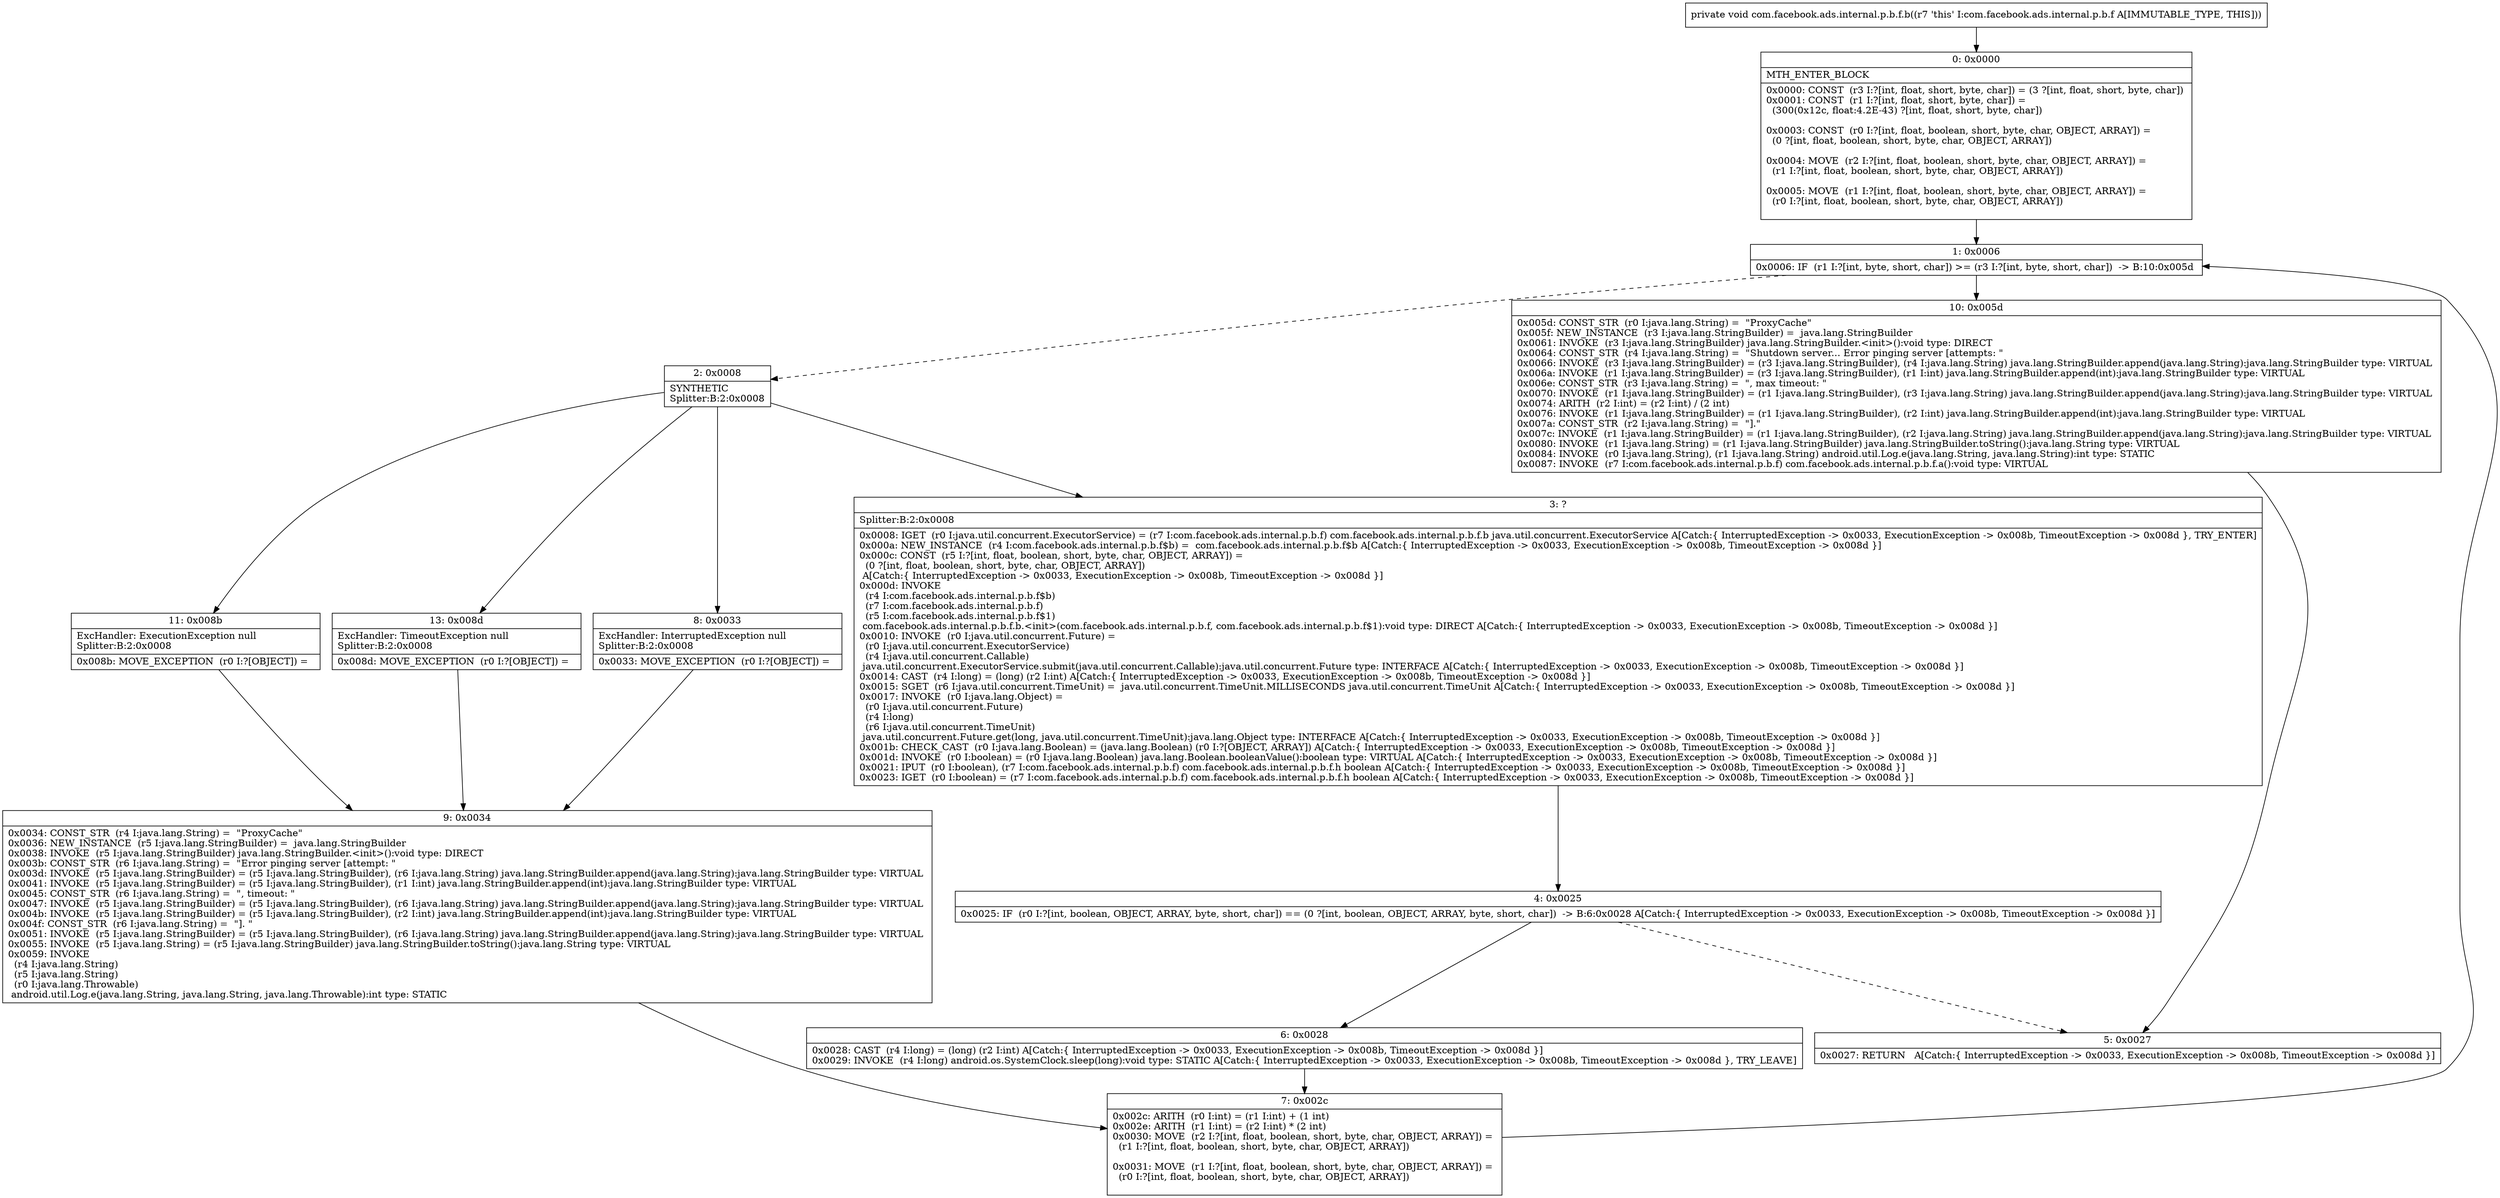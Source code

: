 digraph "CFG forcom.facebook.ads.internal.p.b.f.b()V" {
Node_0 [shape=record,label="{0\:\ 0x0000|MTH_ENTER_BLOCK\l|0x0000: CONST  (r3 I:?[int, float, short, byte, char]) = (3 ?[int, float, short, byte, char]) \l0x0001: CONST  (r1 I:?[int, float, short, byte, char]) = \l  (300(0x12c, float:4.2E\-43) ?[int, float, short, byte, char])\l \l0x0003: CONST  (r0 I:?[int, float, boolean, short, byte, char, OBJECT, ARRAY]) = \l  (0 ?[int, float, boolean, short, byte, char, OBJECT, ARRAY])\l \l0x0004: MOVE  (r2 I:?[int, float, boolean, short, byte, char, OBJECT, ARRAY]) = \l  (r1 I:?[int, float, boolean, short, byte, char, OBJECT, ARRAY])\l \l0x0005: MOVE  (r1 I:?[int, float, boolean, short, byte, char, OBJECT, ARRAY]) = \l  (r0 I:?[int, float, boolean, short, byte, char, OBJECT, ARRAY])\l \l}"];
Node_1 [shape=record,label="{1\:\ 0x0006|0x0006: IF  (r1 I:?[int, byte, short, char]) \>= (r3 I:?[int, byte, short, char])  \-\> B:10:0x005d \l}"];
Node_2 [shape=record,label="{2\:\ 0x0008|SYNTHETIC\lSplitter:B:2:0x0008\l}"];
Node_3 [shape=record,label="{3\:\ ?|Splitter:B:2:0x0008\l|0x0008: IGET  (r0 I:java.util.concurrent.ExecutorService) = (r7 I:com.facebook.ads.internal.p.b.f) com.facebook.ads.internal.p.b.f.b java.util.concurrent.ExecutorService A[Catch:\{ InterruptedException \-\> 0x0033, ExecutionException \-\> 0x008b, TimeoutException \-\> 0x008d \}, TRY_ENTER]\l0x000a: NEW_INSTANCE  (r4 I:com.facebook.ads.internal.p.b.f$b) =  com.facebook.ads.internal.p.b.f$b A[Catch:\{ InterruptedException \-\> 0x0033, ExecutionException \-\> 0x008b, TimeoutException \-\> 0x008d \}]\l0x000c: CONST  (r5 I:?[int, float, boolean, short, byte, char, OBJECT, ARRAY]) = \l  (0 ?[int, float, boolean, short, byte, char, OBJECT, ARRAY])\l A[Catch:\{ InterruptedException \-\> 0x0033, ExecutionException \-\> 0x008b, TimeoutException \-\> 0x008d \}]\l0x000d: INVOKE  \l  (r4 I:com.facebook.ads.internal.p.b.f$b)\l  (r7 I:com.facebook.ads.internal.p.b.f)\l  (r5 I:com.facebook.ads.internal.p.b.f$1)\l com.facebook.ads.internal.p.b.f.b.\<init\>(com.facebook.ads.internal.p.b.f, com.facebook.ads.internal.p.b.f$1):void type: DIRECT A[Catch:\{ InterruptedException \-\> 0x0033, ExecutionException \-\> 0x008b, TimeoutException \-\> 0x008d \}]\l0x0010: INVOKE  (r0 I:java.util.concurrent.Future) = \l  (r0 I:java.util.concurrent.ExecutorService)\l  (r4 I:java.util.concurrent.Callable)\l java.util.concurrent.ExecutorService.submit(java.util.concurrent.Callable):java.util.concurrent.Future type: INTERFACE A[Catch:\{ InterruptedException \-\> 0x0033, ExecutionException \-\> 0x008b, TimeoutException \-\> 0x008d \}]\l0x0014: CAST  (r4 I:long) = (long) (r2 I:int) A[Catch:\{ InterruptedException \-\> 0x0033, ExecutionException \-\> 0x008b, TimeoutException \-\> 0x008d \}]\l0x0015: SGET  (r6 I:java.util.concurrent.TimeUnit) =  java.util.concurrent.TimeUnit.MILLISECONDS java.util.concurrent.TimeUnit A[Catch:\{ InterruptedException \-\> 0x0033, ExecutionException \-\> 0x008b, TimeoutException \-\> 0x008d \}]\l0x0017: INVOKE  (r0 I:java.lang.Object) = \l  (r0 I:java.util.concurrent.Future)\l  (r4 I:long)\l  (r6 I:java.util.concurrent.TimeUnit)\l java.util.concurrent.Future.get(long, java.util.concurrent.TimeUnit):java.lang.Object type: INTERFACE A[Catch:\{ InterruptedException \-\> 0x0033, ExecutionException \-\> 0x008b, TimeoutException \-\> 0x008d \}]\l0x001b: CHECK_CAST  (r0 I:java.lang.Boolean) = (java.lang.Boolean) (r0 I:?[OBJECT, ARRAY]) A[Catch:\{ InterruptedException \-\> 0x0033, ExecutionException \-\> 0x008b, TimeoutException \-\> 0x008d \}]\l0x001d: INVOKE  (r0 I:boolean) = (r0 I:java.lang.Boolean) java.lang.Boolean.booleanValue():boolean type: VIRTUAL A[Catch:\{ InterruptedException \-\> 0x0033, ExecutionException \-\> 0x008b, TimeoutException \-\> 0x008d \}]\l0x0021: IPUT  (r0 I:boolean), (r7 I:com.facebook.ads.internal.p.b.f) com.facebook.ads.internal.p.b.f.h boolean A[Catch:\{ InterruptedException \-\> 0x0033, ExecutionException \-\> 0x008b, TimeoutException \-\> 0x008d \}]\l0x0023: IGET  (r0 I:boolean) = (r7 I:com.facebook.ads.internal.p.b.f) com.facebook.ads.internal.p.b.f.h boolean A[Catch:\{ InterruptedException \-\> 0x0033, ExecutionException \-\> 0x008b, TimeoutException \-\> 0x008d \}]\l}"];
Node_4 [shape=record,label="{4\:\ 0x0025|0x0025: IF  (r0 I:?[int, boolean, OBJECT, ARRAY, byte, short, char]) == (0 ?[int, boolean, OBJECT, ARRAY, byte, short, char])  \-\> B:6:0x0028 A[Catch:\{ InterruptedException \-\> 0x0033, ExecutionException \-\> 0x008b, TimeoutException \-\> 0x008d \}]\l}"];
Node_5 [shape=record,label="{5\:\ 0x0027|0x0027: RETURN   A[Catch:\{ InterruptedException \-\> 0x0033, ExecutionException \-\> 0x008b, TimeoutException \-\> 0x008d \}]\l}"];
Node_6 [shape=record,label="{6\:\ 0x0028|0x0028: CAST  (r4 I:long) = (long) (r2 I:int) A[Catch:\{ InterruptedException \-\> 0x0033, ExecutionException \-\> 0x008b, TimeoutException \-\> 0x008d \}]\l0x0029: INVOKE  (r4 I:long) android.os.SystemClock.sleep(long):void type: STATIC A[Catch:\{ InterruptedException \-\> 0x0033, ExecutionException \-\> 0x008b, TimeoutException \-\> 0x008d \}, TRY_LEAVE]\l}"];
Node_7 [shape=record,label="{7\:\ 0x002c|0x002c: ARITH  (r0 I:int) = (r1 I:int) + (1 int) \l0x002e: ARITH  (r1 I:int) = (r2 I:int) * (2 int) \l0x0030: MOVE  (r2 I:?[int, float, boolean, short, byte, char, OBJECT, ARRAY]) = \l  (r1 I:?[int, float, boolean, short, byte, char, OBJECT, ARRAY])\l \l0x0031: MOVE  (r1 I:?[int, float, boolean, short, byte, char, OBJECT, ARRAY]) = \l  (r0 I:?[int, float, boolean, short, byte, char, OBJECT, ARRAY])\l \l}"];
Node_8 [shape=record,label="{8\:\ 0x0033|ExcHandler: InterruptedException null\lSplitter:B:2:0x0008\l|0x0033: MOVE_EXCEPTION  (r0 I:?[OBJECT]) =  \l}"];
Node_9 [shape=record,label="{9\:\ 0x0034|0x0034: CONST_STR  (r4 I:java.lang.String) =  \"ProxyCache\" \l0x0036: NEW_INSTANCE  (r5 I:java.lang.StringBuilder) =  java.lang.StringBuilder \l0x0038: INVOKE  (r5 I:java.lang.StringBuilder) java.lang.StringBuilder.\<init\>():void type: DIRECT \l0x003b: CONST_STR  (r6 I:java.lang.String) =  \"Error pinging server [attempt: \" \l0x003d: INVOKE  (r5 I:java.lang.StringBuilder) = (r5 I:java.lang.StringBuilder), (r6 I:java.lang.String) java.lang.StringBuilder.append(java.lang.String):java.lang.StringBuilder type: VIRTUAL \l0x0041: INVOKE  (r5 I:java.lang.StringBuilder) = (r5 I:java.lang.StringBuilder), (r1 I:int) java.lang.StringBuilder.append(int):java.lang.StringBuilder type: VIRTUAL \l0x0045: CONST_STR  (r6 I:java.lang.String) =  \", timeout: \" \l0x0047: INVOKE  (r5 I:java.lang.StringBuilder) = (r5 I:java.lang.StringBuilder), (r6 I:java.lang.String) java.lang.StringBuilder.append(java.lang.String):java.lang.StringBuilder type: VIRTUAL \l0x004b: INVOKE  (r5 I:java.lang.StringBuilder) = (r5 I:java.lang.StringBuilder), (r2 I:int) java.lang.StringBuilder.append(int):java.lang.StringBuilder type: VIRTUAL \l0x004f: CONST_STR  (r6 I:java.lang.String) =  \"]. \" \l0x0051: INVOKE  (r5 I:java.lang.StringBuilder) = (r5 I:java.lang.StringBuilder), (r6 I:java.lang.String) java.lang.StringBuilder.append(java.lang.String):java.lang.StringBuilder type: VIRTUAL \l0x0055: INVOKE  (r5 I:java.lang.String) = (r5 I:java.lang.StringBuilder) java.lang.StringBuilder.toString():java.lang.String type: VIRTUAL \l0x0059: INVOKE  \l  (r4 I:java.lang.String)\l  (r5 I:java.lang.String)\l  (r0 I:java.lang.Throwable)\l android.util.Log.e(java.lang.String, java.lang.String, java.lang.Throwable):int type: STATIC \l}"];
Node_10 [shape=record,label="{10\:\ 0x005d|0x005d: CONST_STR  (r0 I:java.lang.String) =  \"ProxyCache\" \l0x005f: NEW_INSTANCE  (r3 I:java.lang.StringBuilder) =  java.lang.StringBuilder \l0x0061: INVOKE  (r3 I:java.lang.StringBuilder) java.lang.StringBuilder.\<init\>():void type: DIRECT \l0x0064: CONST_STR  (r4 I:java.lang.String) =  \"Shutdown server... Error pinging server [attempts: \" \l0x0066: INVOKE  (r3 I:java.lang.StringBuilder) = (r3 I:java.lang.StringBuilder), (r4 I:java.lang.String) java.lang.StringBuilder.append(java.lang.String):java.lang.StringBuilder type: VIRTUAL \l0x006a: INVOKE  (r1 I:java.lang.StringBuilder) = (r3 I:java.lang.StringBuilder), (r1 I:int) java.lang.StringBuilder.append(int):java.lang.StringBuilder type: VIRTUAL \l0x006e: CONST_STR  (r3 I:java.lang.String) =  \", max timeout: \" \l0x0070: INVOKE  (r1 I:java.lang.StringBuilder) = (r1 I:java.lang.StringBuilder), (r3 I:java.lang.String) java.lang.StringBuilder.append(java.lang.String):java.lang.StringBuilder type: VIRTUAL \l0x0074: ARITH  (r2 I:int) = (r2 I:int) \/ (2 int) \l0x0076: INVOKE  (r1 I:java.lang.StringBuilder) = (r1 I:java.lang.StringBuilder), (r2 I:int) java.lang.StringBuilder.append(int):java.lang.StringBuilder type: VIRTUAL \l0x007a: CONST_STR  (r2 I:java.lang.String) =  \"].\" \l0x007c: INVOKE  (r1 I:java.lang.StringBuilder) = (r1 I:java.lang.StringBuilder), (r2 I:java.lang.String) java.lang.StringBuilder.append(java.lang.String):java.lang.StringBuilder type: VIRTUAL \l0x0080: INVOKE  (r1 I:java.lang.String) = (r1 I:java.lang.StringBuilder) java.lang.StringBuilder.toString():java.lang.String type: VIRTUAL \l0x0084: INVOKE  (r0 I:java.lang.String), (r1 I:java.lang.String) android.util.Log.e(java.lang.String, java.lang.String):int type: STATIC \l0x0087: INVOKE  (r7 I:com.facebook.ads.internal.p.b.f) com.facebook.ads.internal.p.b.f.a():void type: VIRTUAL \l}"];
Node_11 [shape=record,label="{11\:\ 0x008b|ExcHandler: ExecutionException null\lSplitter:B:2:0x0008\l|0x008b: MOVE_EXCEPTION  (r0 I:?[OBJECT]) =  \l}"];
Node_13 [shape=record,label="{13\:\ 0x008d|ExcHandler: TimeoutException null\lSplitter:B:2:0x0008\l|0x008d: MOVE_EXCEPTION  (r0 I:?[OBJECT]) =  \l}"];
MethodNode[shape=record,label="{private void com.facebook.ads.internal.p.b.f.b((r7 'this' I:com.facebook.ads.internal.p.b.f A[IMMUTABLE_TYPE, THIS])) }"];
MethodNode -> Node_0;
Node_0 -> Node_1;
Node_1 -> Node_2[style=dashed];
Node_1 -> Node_10;
Node_2 -> Node_3;
Node_2 -> Node_8;
Node_2 -> Node_11;
Node_2 -> Node_13;
Node_3 -> Node_4;
Node_4 -> Node_5[style=dashed];
Node_4 -> Node_6;
Node_6 -> Node_7;
Node_7 -> Node_1;
Node_8 -> Node_9;
Node_9 -> Node_7;
Node_10 -> Node_5;
Node_11 -> Node_9;
Node_13 -> Node_9;
}

